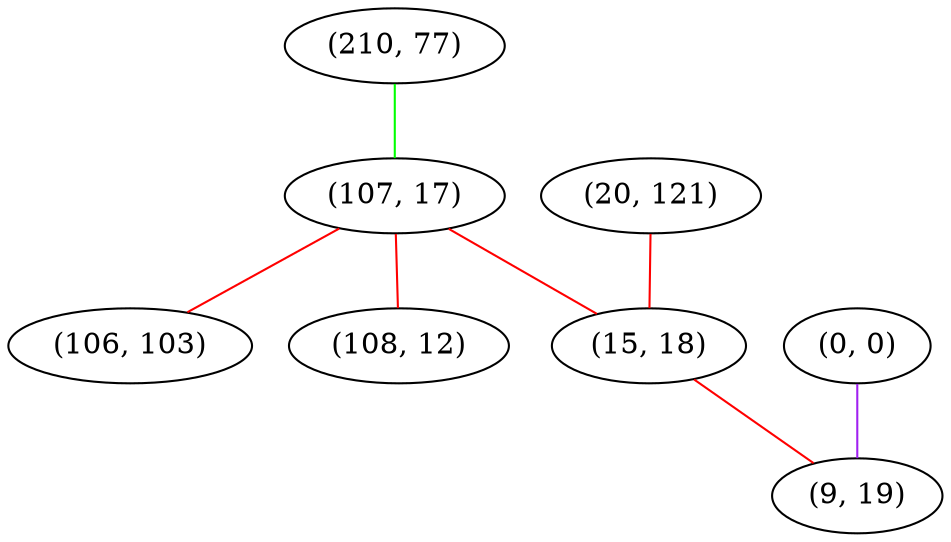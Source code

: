graph "" {
"(210, 77)";
"(107, 17)";
"(20, 121)";
"(106, 103)";
"(108, 12)";
"(0, 0)";
"(15, 18)";
"(9, 19)";
"(210, 77)" -- "(107, 17)"  [color=green, key=0, weight=2];
"(107, 17)" -- "(106, 103)"  [color=red, key=0, weight=1];
"(107, 17)" -- "(108, 12)"  [color=red, key=0, weight=1];
"(107, 17)" -- "(15, 18)"  [color=red, key=0, weight=1];
"(20, 121)" -- "(15, 18)"  [color=red, key=0, weight=1];
"(0, 0)" -- "(9, 19)"  [color=purple, key=0, weight=4];
"(15, 18)" -- "(9, 19)"  [color=red, key=0, weight=1];
}
